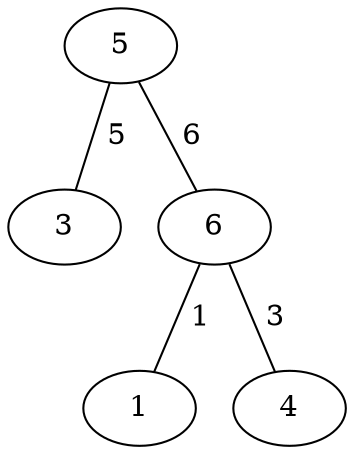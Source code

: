 graph G { 
5 -- 3 [label=" 5", arrowtail=dot, arrowhead=open];
5 -- 6 [label=" 6", arrowtail=dot, arrowhead=open];
6 -- 1 [label=" 1", arrowtail=dot, arrowhead=open];
6 -- 4 [label=" 3", arrowtail=dot, arrowhead=open];

}